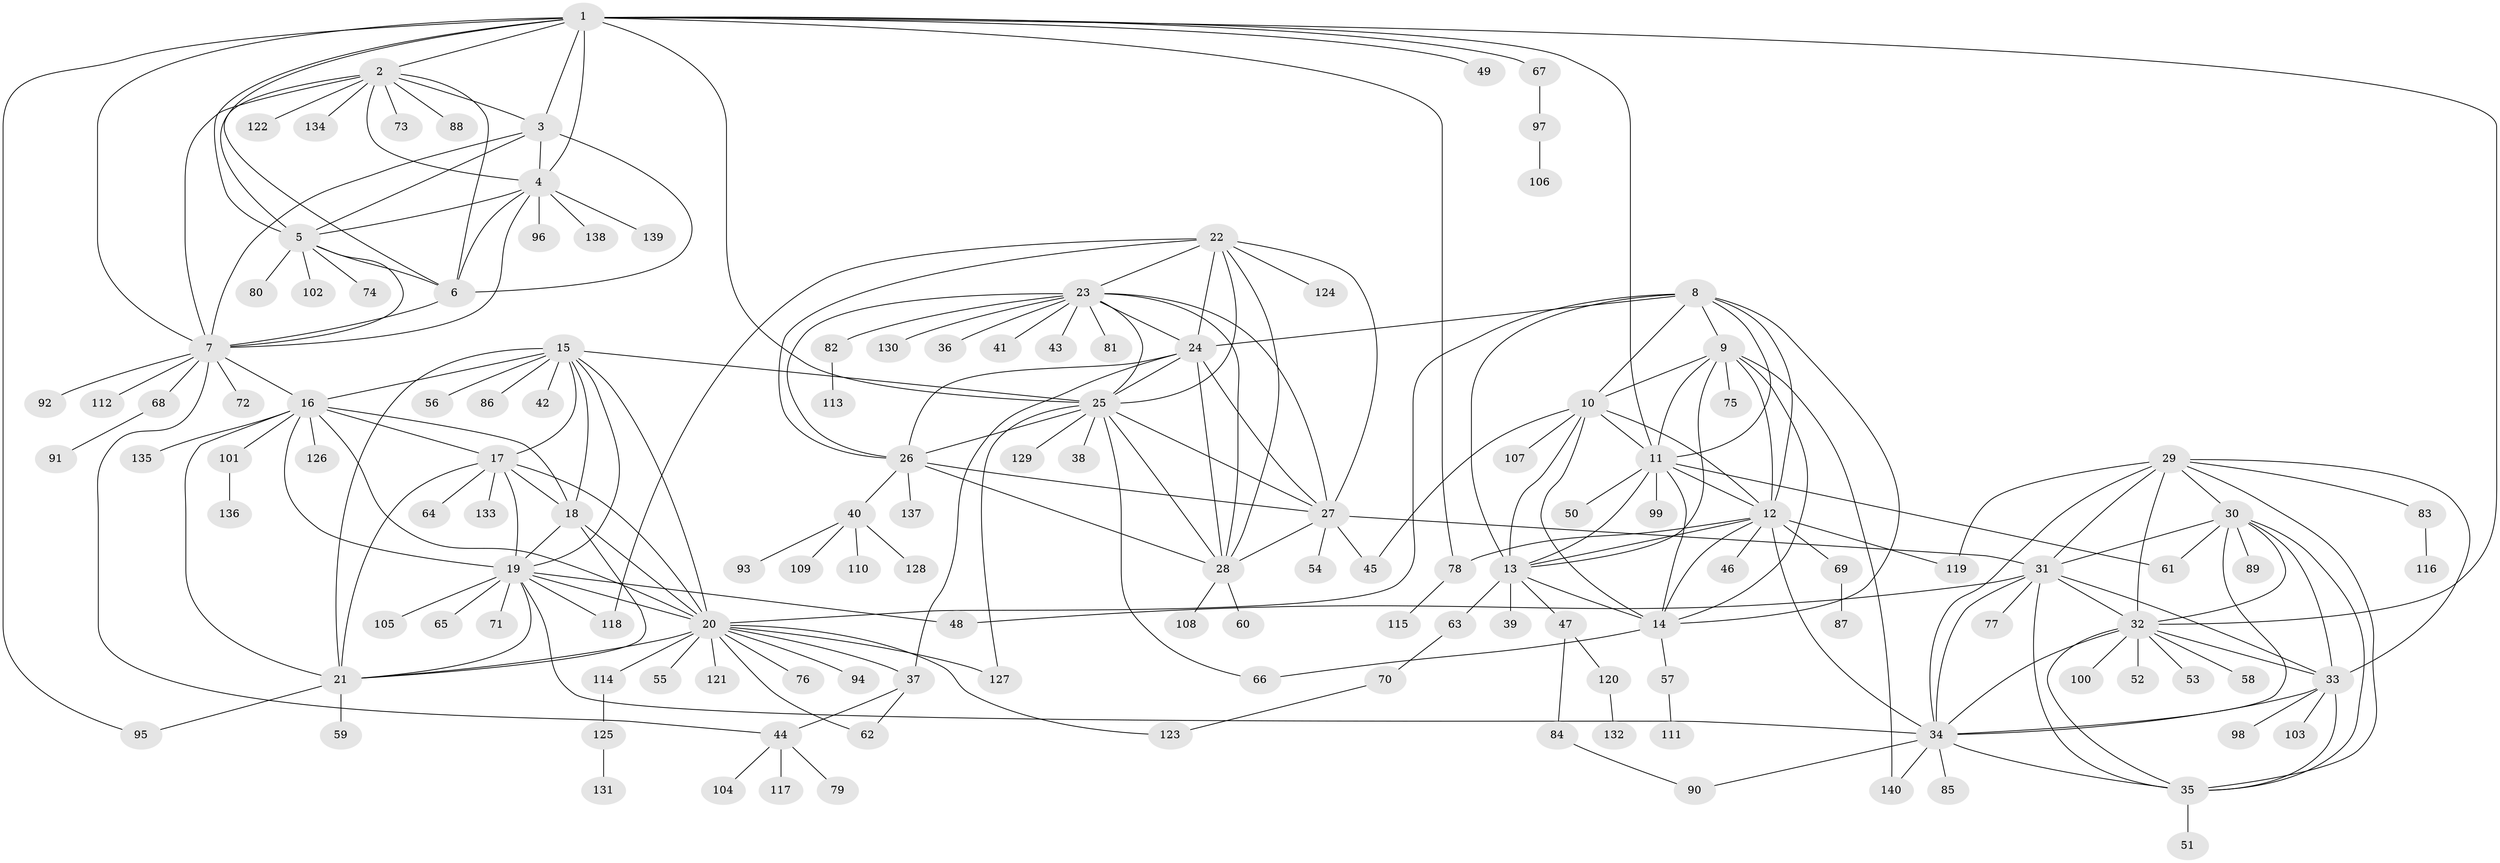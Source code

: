 // coarse degree distribution, {11: 0.058823529411764705, 6: 0.058823529411764705, 5: 0.047058823529411764, 10: 0.011764705882352941, 17: 0.011764705882352941, 9: 0.023529411764705882, 15: 0.011764705882352941, 7: 0.03529411764705882, 8: 0.023529411764705882, 4: 0.03529411764705882, 1: 0.4823529411764706, 2: 0.18823529411764706, 3: 0.011764705882352941}
// Generated by graph-tools (version 1.1) at 2025/52/03/04/25 22:52:39]
// undirected, 140 vertices, 235 edges
graph export_dot {
  node [color=gray90,style=filled];
  1;
  2;
  3;
  4;
  5;
  6;
  7;
  8;
  9;
  10;
  11;
  12;
  13;
  14;
  15;
  16;
  17;
  18;
  19;
  20;
  21;
  22;
  23;
  24;
  25;
  26;
  27;
  28;
  29;
  30;
  31;
  32;
  33;
  34;
  35;
  36;
  37;
  38;
  39;
  40;
  41;
  42;
  43;
  44;
  45;
  46;
  47;
  48;
  49;
  50;
  51;
  52;
  53;
  54;
  55;
  56;
  57;
  58;
  59;
  60;
  61;
  62;
  63;
  64;
  65;
  66;
  67;
  68;
  69;
  70;
  71;
  72;
  73;
  74;
  75;
  76;
  77;
  78;
  79;
  80;
  81;
  82;
  83;
  84;
  85;
  86;
  87;
  88;
  89;
  90;
  91;
  92;
  93;
  94;
  95;
  96;
  97;
  98;
  99;
  100;
  101;
  102;
  103;
  104;
  105;
  106;
  107;
  108;
  109;
  110;
  111;
  112;
  113;
  114;
  115;
  116;
  117;
  118;
  119;
  120;
  121;
  122;
  123;
  124;
  125;
  126;
  127;
  128;
  129;
  130;
  131;
  132;
  133;
  134;
  135;
  136;
  137;
  138;
  139;
  140;
  1 -- 2;
  1 -- 3;
  1 -- 4;
  1 -- 5;
  1 -- 6;
  1 -- 7;
  1 -- 11;
  1 -- 25;
  1 -- 32;
  1 -- 49;
  1 -- 67;
  1 -- 78;
  1 -- 95;
  2 -- 3;
  2 -- 4;
  2 -- 5;
  2 -- 6;
  2 -- 7;
  2 -- 73;
  2 -- 88;
  2 -- 122;
  2 -- 134;
  3 -- 4;
  3 -- 5;
  3 -- 6;
  3 -- 7;
  4 -- 5;
  4 -- 6;
  4 -- 7;
  4 -- 96;
  4 -- 138;
  4 -- 139;
  5 -- 6;
  5 -- 7;
  5 -- 74;
  5 -- 80;
  5 -- 102;
  6 -- 7;
  7 -- 16;
  7 -- 44;
  7 -- 68;
  7 -- 72;
  7 -- 92;
  7 -- 112;
  8 -- 9;
  8 -- 10;
  8 -- 11;
  8 -- 12;
  8 -- 13;
  8 -- 14;
  8 -- 20;
  8 -- 24;
  9 -- 10;
  9 -- 11;
  9 -- 12;
  9 -- 13;
  9 -- 14;
  9 -- 75;
  9 -- 140;
  10 -- 11;
  10 -- 12;
  10 -- 13;
  10 -- 14;
  10 -- 45;
  10 -- 107;
  11 -- 12;
  11 -- 13;
  11 -- 14;
  11 -- 50;
  11 -- 61;
  11 -- 99;
  12 -- 13;
  12 -- 14;
  12 -- 34;
  12 -- 46;
  12 -- 69;
  12 -- 78;
  12 -- 119;
  13 -- 14;
  13 -- 39;
  13 -- 47;
  13 -- 63;
  14 -- 57;
  14 -- 66;
  15 -- 16;
  15 -- 17;
  15 -- 18;
  15 -- 19;
  15 -- 20;
  15 -- 21;
  15 -- 25;
  15 -- 42;
  15 -- 56;
  15 -- 86;
  16 -- 17;
  16 -- 18;
  16 -- 19;
  16 -- 20;
  16 -- 21;
  16 -- 101;
  16 -- 126;
  16 -- 135;
  17 -- 18;
  17 -- 19;
  17 -- 20;
  17 -- 21;
  17 -- 64;
  17 -- 133;
  18 -- 19;
  18 -- 20;
  18 -- 21;
  19 -- 20;
  19 -- 21;
  19 -- 34;
  19 -- 48;
  19 -- 65;
  19 -- 71;
  19 -- 105;
  19 -- 118;
  20 -- 21;
  20 -- 37;
  20 -- 55;
  20 -- 62;
  20 -- 76;
  20 -- 94;
  20 -- 114;
  20 -- 121;
  20 -- 123;
  20 -- 127;
  21 -- 59;
  21 -- 95;
  22 -- 23;
  22 -- 24;
  22 -- 25;
  22 -- 26;
  22 -- 27;
  22 -- 28;
  22 -- 118;
  22 -- 124;
  23 -- 24;
  23 -- 25;
  23 -- 26;
  23 -- 27;
  23 -- 28;
  23 -- 36;
  23 -- 41;
  23 -- 43;
  23 -- 81;
  23 -- 82;
  23 -- 130;
  24 -- 25;
  24 -- 26;
  24 -- 27;
  24 -- 28;
  24 -- 37;
  25 -- 26;
  25 -- 27;
  25 -- 28;
  25 -- 38;
  25 -- 66;
  25 -- 127;
  25 -- 129;
  26 -- 27;
  26 -- 28;
  26 -- 40;
  26 -- 137;
  27 -- 28;
  27 -- 31;
  27 -- 45;
  27 -- 54;
  28 -- 60;
  28 -- 108;
  29 -- 30;
  29 -- 31;
  29 -- 32;
  29 -- 33;
  29 -- 34;
  29 -- 35;
  29 -- 83;
  29 -- 119;
  30 -- 31;
  30 -- 32;
  30 -- 33;
  30 -- 34;
  30 -- 35;
  30 -- 61;
  30 -- 89;
  31 -- 32;
  31 -- 33;
  31 -- 34;
  31 -- 35;
  31 -- 48;
  31 -- 77;
  32 -- 33;
  32 -- 34;
  32 -- 35;
  32 -- 52;
  32 -- 53;
  32 -- 58;
  32 -- 100;
  33 -- 34;
  33 -- 35;
  33 -- 98;
  33 -- 103;
  34 -- 35;
  34 -- 85;
  34 -- 90;
  34 -- 140;
  35 -- 51;
  37 -- 44;
  37 -- 62;
  40 -- 93;
  40 -- 109;
  40 -- 110;
  40 -- 128;
  44 -- 79;
  44 -- 104;
  44 -- 117;
  47 -- 84;
  47 -- 120;
  57 -- 111;
  63 -- 70;
  67 -- 97;
  68 -- 91;
  69 -- 87;
  70 -- 123;
  78 -- 115;
  82 -- 113;
  83 -- 116;
  84 -- 90;
  97 -- 106;
  101 -- 136;
  114 -- 125;
  120 -- 132;
  125 -- 131;
}
